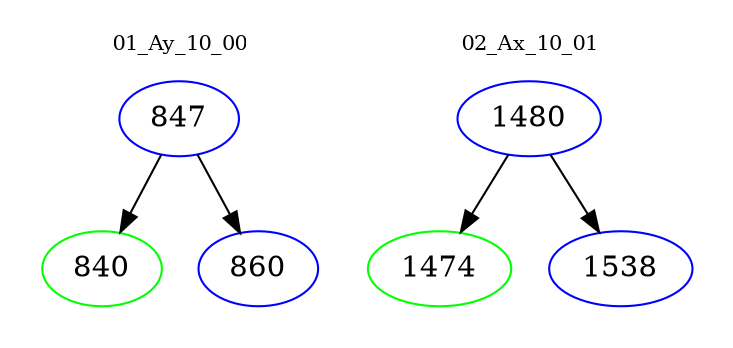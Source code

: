 digraph{
subgraph cluster_0 {
color = white
label = "01_Ay_10_00";
fontsize=10;
T0_847 [label="847", color="blue"]
T0_847 -> T0_840 [color="black"]
T0_840 [label="840", color="green"]
T0_847 -> T0_860 [color="black"]
T0_860 [label="860", color="blue"]
}
subgraph cluster_1 {
color = white
label = "02_Ax_10_01";
fontsize=10;
T1_1480 [label="1480", color="blue"]
T1_1480 -> T1_1474 [color="black"]
T1_1474 [label="1474", color="green"]
T1_1480 -> T1_1538 [color="black"]
T1_1538 [label="1538", color="blue"]
}
}
